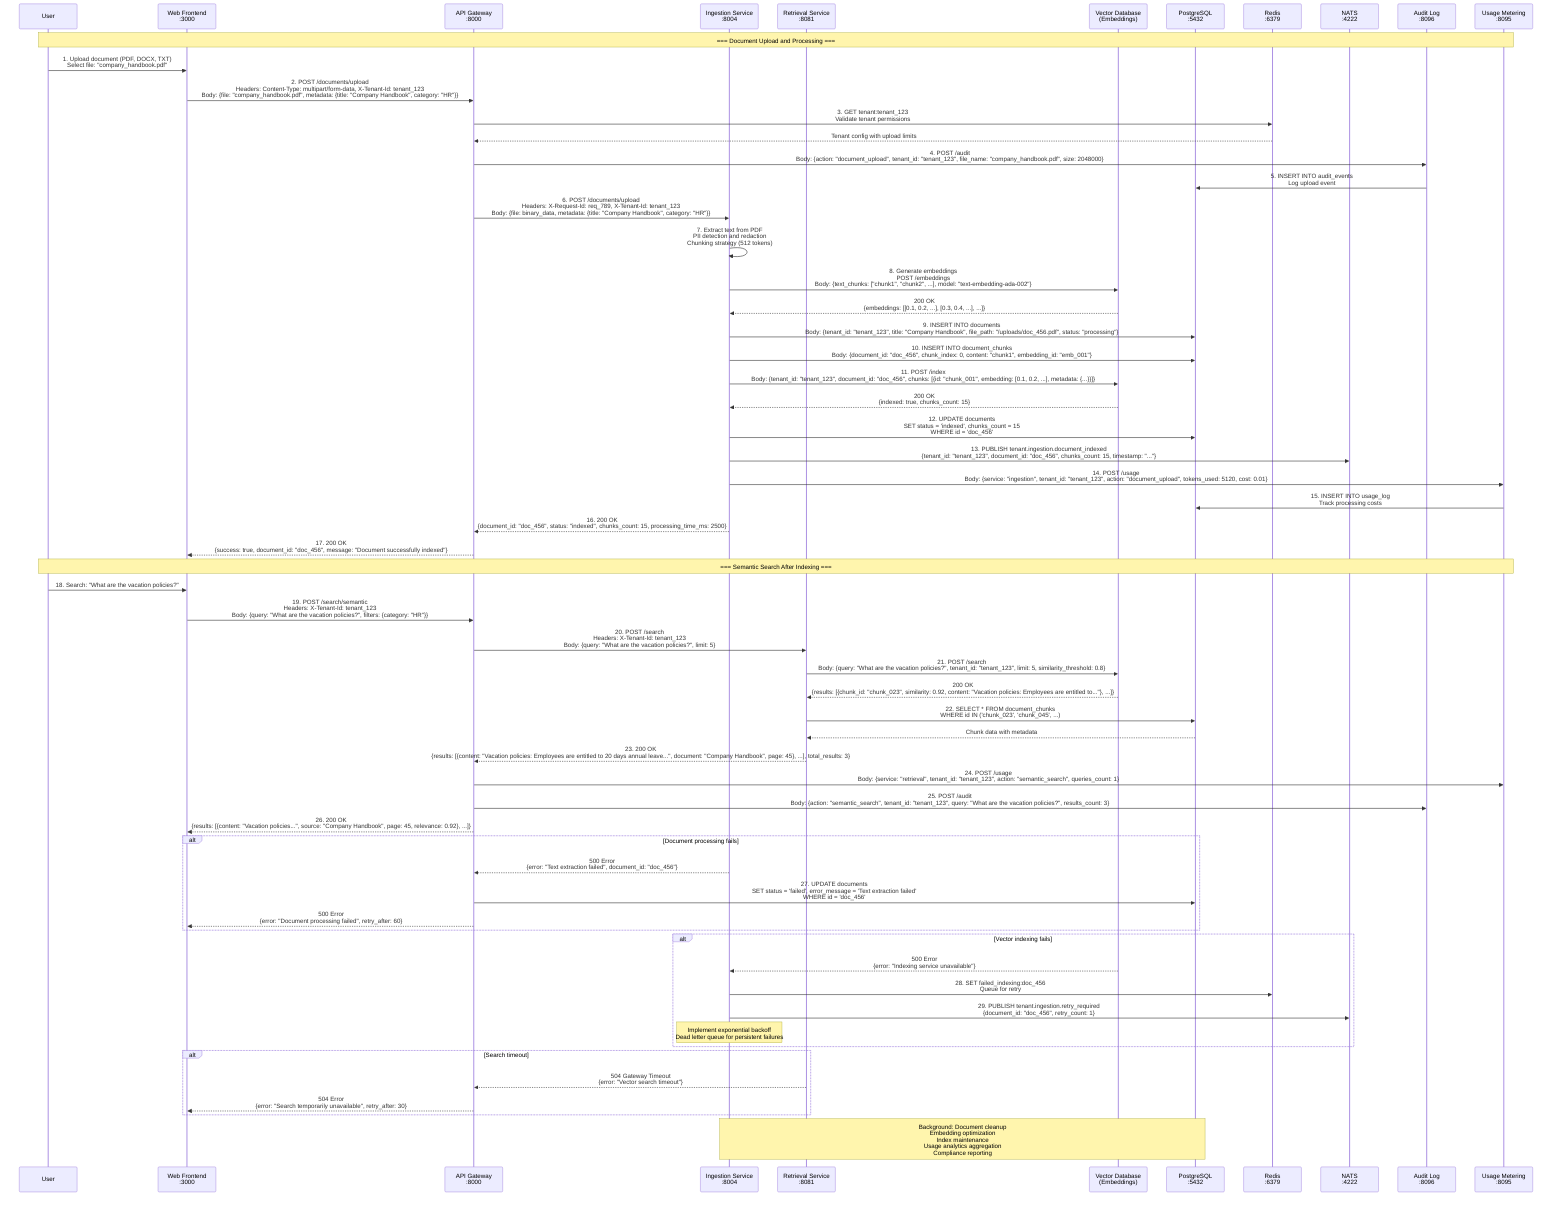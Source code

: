 sequenceDiagram
    participant User as User
    participant WebFrontend as Web Frontend<br/>:3000
    participant APIGateway as API Gateway<br/>:8000
    participant IngestionService as Ingestion Service<br/>:8004
    participant RetrievalService as Retrieval Service<br/>:8081
    participant VectorDB as Vector Database<br/>(Embeddings)
    participant Postgres as PostgreSQL<br/>:5432
    participant Redis as Redis<br/>:6379
    participant NATS as NATS<br/>:4222
    participant AuditLog as Audit Log<br/>:8096
    participant UsageMetering as Usage Metering<br/>:8095

    %% Document Upload Flow
    Note over User,UsageMetering: === Document Upload and Processing ===
    User->>WebFrontend: 1. Upload document (PDF, DOCX, TXT)<br/>Select file: "company_handbook.pdf"
    WebFrontend->>APIGateway: 2. POST /documents/upload<br/>Headers: Content-Type: multipart/form-data, X-Tenant-Id: tenant_123<br/>Body: {file: "company_handbook.pdf", metadata: {title: "Company Handbook", category: "HR"}}

    APIGateway->>Redis: 3. GET tenant:tenant_123<br/>Validate tenant permissions
    Redis-->>APIGateway: Tenant config with upload limits

    APIGateway->>AuditLog: 4. POST /audit<br/>Body: {action: "document_upload", tenant_id: "tenant_123", file_name: "company_handbook.pdf", size: 2048000}
    AuditLog->>Postgres: 5. INSERT INTO audit_events<br/>Log upload event

    APIGateway->>IngestionService: 6. POST /documents/upload<br/>Headers: X-Request-Id: req_789, X-Tenant-Id: tenant_123<br/>Body: {file: binary_data, metadata: {title: "Company Handbook", category: "HR"}}

    %% Document Processing
    IngestionService->>IngestionService: 7. Extract text from PDF<br/>PII detection and redaction<br/>Chunking strategy (512 tokens)

    IngestionService->>VectorDB: 8. Generate embeddings<br/>POST /embeddings<br/>Body: {text_chunks: ["chunk1", "chunk2", ...], model: "text-embedding-ada-002"}
    VectorDB-->>IngestionService: 200 OK<br/>{embeddings: [[0.1, 0.2, ...], [0.3, 0.4, ...], ...]}

    IngestionService->>Postgres: 9. INSERT INTO documents<br/>Body: {tenant_id: "tenant_123", title: "Company Handbook", file_path: "/uploads/doc_456.pdf", status: "processing"}
    IngestionService->>Postgres: 10. INSERT INTO document_chunks<br/>Body: {document_id: "doc_456", chunk_index: 0, content: "chunk1", embedding_id: "emb_001"}

    IngestionService->>VectorDB: 11. POST /index<br/>Body: {tenant_id: "tenant_123", document_id: "doc_456", chunks: [{id: "chunk_001", embedding: [0.1, 0.2, ...], metadata: {...}}]}
    VectorDB-->>IngestionService: 200 OK<br/>{indexed: true, chunks_count: 15}

    IngestionService->>Postgres: 12. UPDATE documents<br/>SET status = 'indexed', chunks_count = 15<br/>WHERE id = 'doc_456'

    %% Event Publishing
    IngestionService->>NATS: 13. PUBLISH tenant.ingestion.document_indexed<br/>{tenant_id: "tenant_123", document_id: "doc_456", chunks_count: 15, timestamp: "..."}

    IngestionService->>UsageMetering: 14. POST /usage<br/>Body: {service: "ingestion", tenant_id: "tenant_123", action: "document_upload", tokens_used: 5120, cost: 0.01}
    UsageMetering->>Postgres: 15. INSERT INTO usage_log<br/>Track processing costs

    IngestionService-->>APIGateway: 16. 200 OK<br/>{document_id: "doc_456", status: "indexed", chunks_count: 15, processing_time_ms: 2500}

    APIGateway-->>WebFrontend: 17. 200 OK<br/>{success: true, document_id: "doc_456", message: "Document successfully indexed"}

    %% Semantic Search Flow (Post-Indexing)
    Note over User,UsageMetering: === Semantic Search After Indexing ===
    User->>WebFrontend: 18. Search: "What are the vacation policies?"
    WebFrontend->>APIGateway: 19. POST /search/semantic<br/>Headers: X-Tenant-Id: tenant_123<br/>Body: {query: "What are the vacation policies?", filters: {category: "HR"}}

    APIGateway->>RetrievalService: 20. POST /search<br/>Headers: X-Tenant-Id: tenant_123<br/>Body: {query: "What are the vacation policies?", limit: 5}

    RetrievalService->>VectorDB: 21. POST /search<br/>Body: {query: "What are the vacation policies?", tenant_id: "tenant_123", limit: 5, similarity_threshold: 0.8}
    VectorDB-->>RetrievalService: 200 OK<br/>{results: [{chunk_id: "chunk_023", similarity: 0.92, content: "Vacation policies: Employees are entitled to..."}, ...]}

    RetrievalService->>Postgres: 22. SELECT * FROM document_chunks<br/>WHERE id IN ('chunk_023', 'chunk_045', ...)
    Postgres-->>RetrievalService: Chunk data with metadata

    RetrievalService-->>APIGateway: 23. 200 OK<br/>{results: [{content: "Vacation policies: Employees are entitled to 20 days annual leave...", document: "Company Handbook", page: 45}, ...], total_results: 3}

    APIGateway->>UsageMetering: 24. POST /usage<br/>Body: {service: "retrieval", tenant_id: "tenant_123", action: "semantic_search", queries_count: 1}
    APIGateway->>AuditLog: 25. POST /audit<br/>Body: {action: "semantic_search", tenant_id: "tenant_123", query: "What are the vacation policies?", results_count: 3}

    APIGateway-->>WebFrontend: 26. 200 OK<br/>{results: [{content: "Vacation policies...", source: "Company Handbook", page: 45, relevance: 0.92}, ...]}

    %% Error Handling
    alt Document processing fails
        IngestionService-->>APIGateway: 500 Error<br/>{error: "Text extraction failed", document_id: "doc_456"}
        APIGateway->>Postgres: 27. UPDATE documents<br/>SET status = 'failed', error_message = 'Text extraction failed'<br/>WHERE id = 'doc_456'
        APIGateway-->>WebFrontend: 500 Error<br/>{error: "Document processing failed", retry_after: 60}
    end

    alt Vector indexing fails
        VectorDB-->>IngestionService: 500 Error<br/>{error: "Indexing service unavailable"}
        IngestionService->>Redis: 28. SET failed_indexing:doc_456<br/>Queue for retry
        IngestionService->>NATS: 29. PUBLISH tenant.ingestion.retry_required<br/>{document_id: "doc_456", retry_count: 1}
        Note over IngestionService: Implement exponential backoff<br/>Dead letter queue for persistent failures
    end

    alt Search timeout
        RetrievalService-->>APIGateway: 504 Gateway Timeout<br/>{error: "Vector search timeout"}
        APIGateway-->>WebFrontend: 504 Error<br/>{error: "Search temporarily unavailable", retry_after: 30}
    end

    %% Background Processing
    Note over IngestionService,Postgres: Background: Document cleanup<br/>Embedding optimization<br/>Index maintenance<br/>Usage analytics aggregation<br/>Compliance reporting